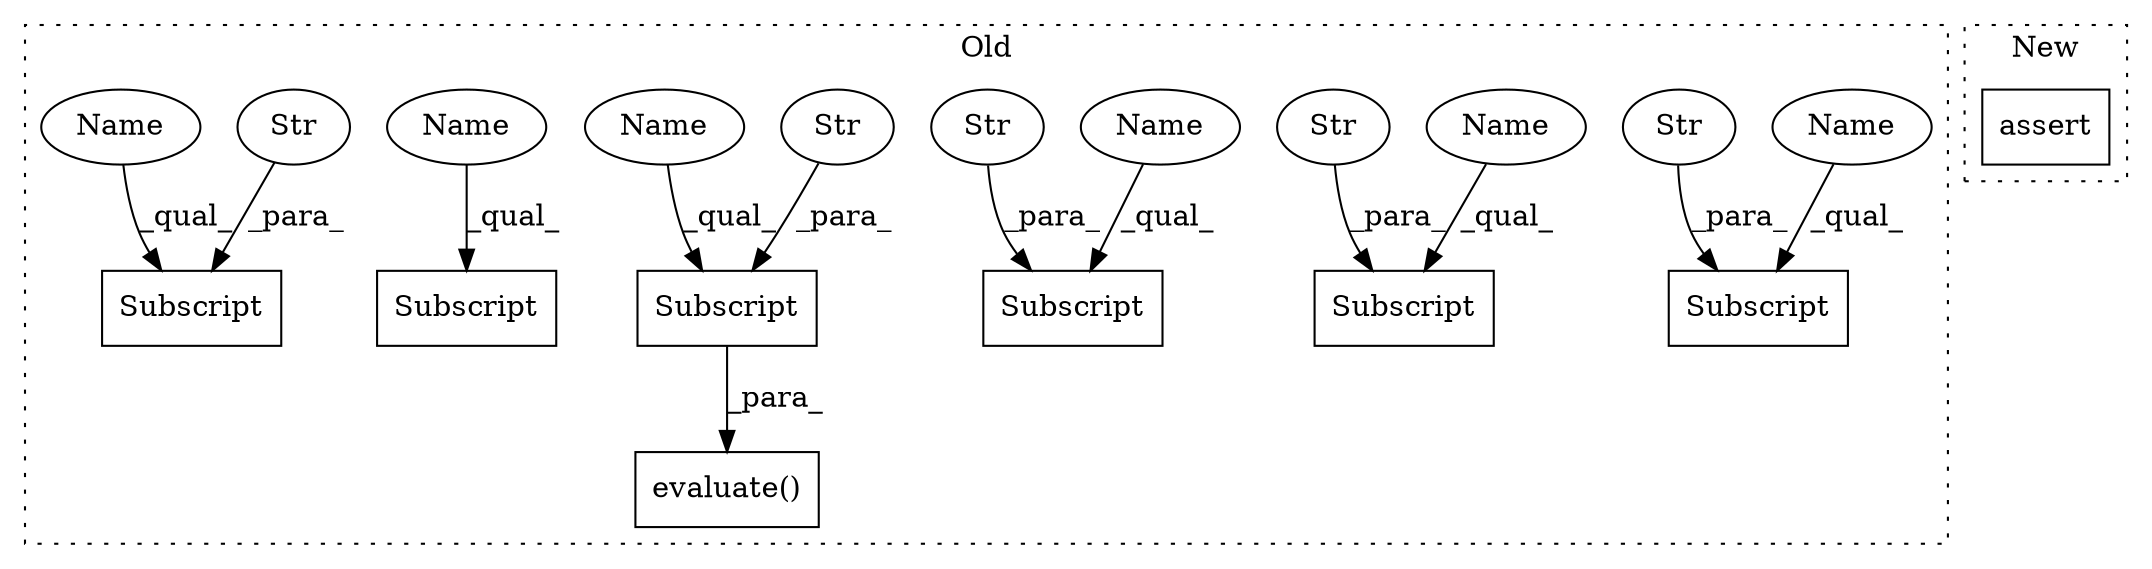 digraph G {
subgraph cluster0 {
1 [label="evaluate()" a="75" s="3394,3441" l="26,1" shape="box"];
3 [label="Subscript" a="63" s="3420,0" l="21,0" shape="box"];
4 [label="Subscript" a="63" s="2781,0" l="24,0" shape="box"];
5 [label="Str" a="66" s="2789" l="15" shape="ellipse"];
6 [label="Subscript" a="63" s="2855,0" l="21,0" shape="box"];
7 [label="Str" a="66" s="2863" l="12" shape="ellipse"];
8 [label="Subscript" a="63" s="2976,0" l="21,0" shape="box"];
9 [label="Str" a="66" s="2984" l="12" shape="ellipse"];
10 [label="Subscript" a="63" s="3361,0" l="21,0" shape="box"];
11 [label="Str" a="66" s="3428" l="12" shape="ellipse"];
12 [label="Str" a="66" s="3369" l="12" shape="ellipse"];
13 [label="Subscript" a="63" s="3330,0" l="21,0" shape="box"];
14 [label="Name" a="87" s="2855" l="7" shape="ellipse"];
15 [label="Name" a="87" s="2781" l="7" shape="ellipse"];
16 [label="Name" a="87" s="3330" l="7" shape="ellipse"];
17 [label="Name" a="87" s="2976" l="7" shape="ellipse"];
18 [label="Name" a="87" s="3420" l="7" shape="ellipse"];
19 [label="Name" a="87" s="3361" l="7" shape="ellipse"];
label = "Old";
style="dotted";
}
subgraph cluster1 {
2 [label="assert" a="65" s="5913" l="7" shape="box"];
label = "New";
style="dotted";
}
3 -> 1 [label="_para_"];
5 -> 4 [label="_para_"];
7 -> 6 [label="_para_"];
9 -> 8 [label="_para_"];
11 -> 3 [label="_para_"];
12 -> 10 [label="_para_"];
14 -> 6 [label="_qual_"];
15 -> 4 [label="_qual_"];
16 -> 13 [label="_qual_"];
17 -> 8 [label="_qual_"];
18 -> 3 [label="_qual_"];
19 -> 10 [label="_qual_"];
}